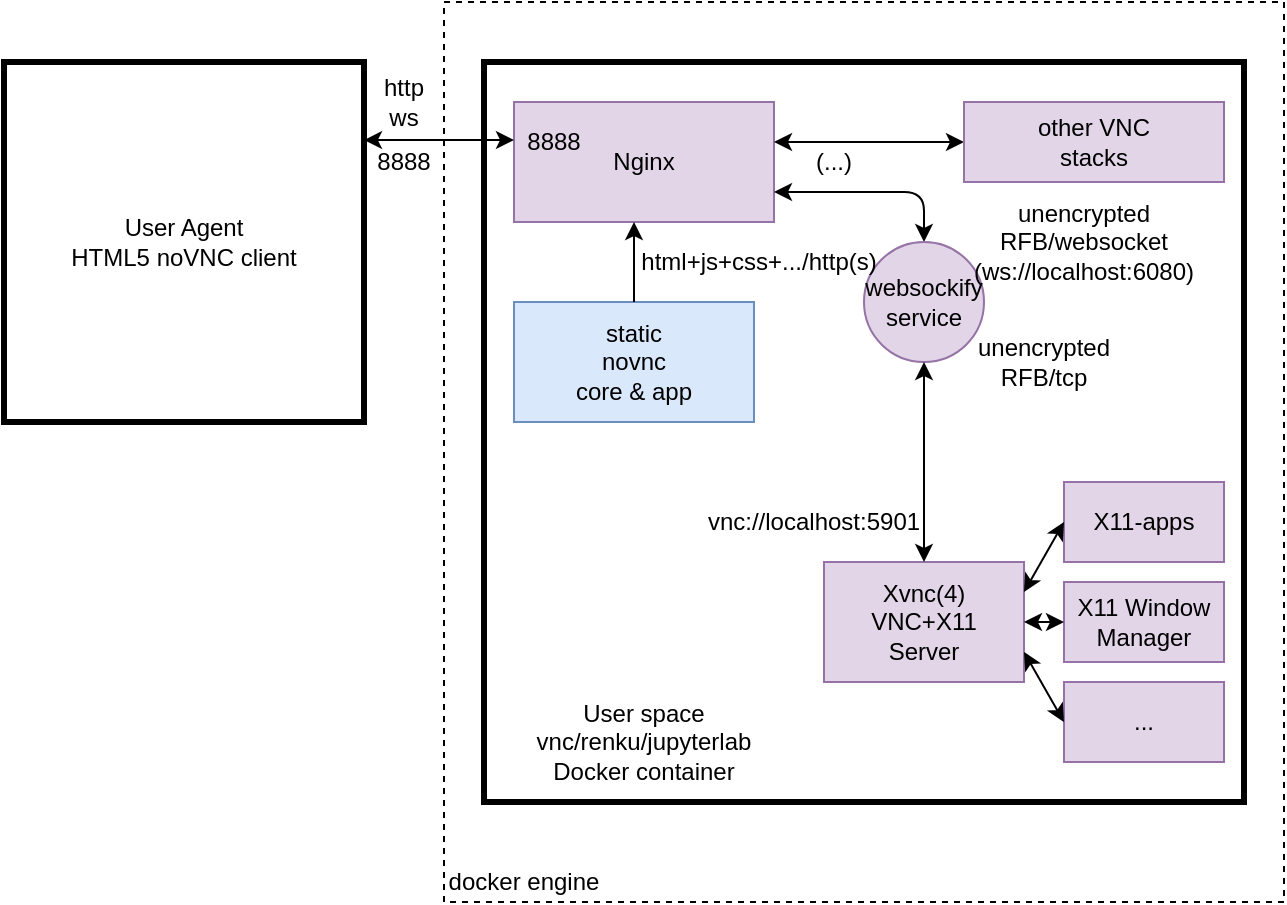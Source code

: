 <?xml version="1.0"?>
<mxfile version="13.9.9" type="device">
  <diagram id="oRsjdCRwozJ9lEBOTv6X" name="Page-1"><mxGraphModel dx="1106" dy="1003" grid="1" gridSize="10" guides="1" tooltips="1" connect="1" arrows="1" fold="1" page="1" pageScale="1" pageWidth="827" pageHeight="1169" math="0" shadow="0"><root><mxCell id="0"/><mxCell id="1" parent="0"/><mxCell id="84cEDR2ep9NVqmo1QC96-34" value="" style="rounded=0;whiteSpace=wrap;html=1;strokeWidth=1;dashed=1;perimeterSpacing=0;" vertex="1" parent="1"><mxGeometry x="390" y="90" width="420" height="450" as="geometry"/></mxCell><mxCell id="84cEDR2ep9NVqmo1QC96-1" value="" style="whiteSpace=wrap;html=1;strokeWidth=3;" vertex="1" parent="1"><mxGeometry x="410" y="120" width="380" height="370" as="geometry"/></mxCell><mxCell id="84cEDR2ep9NVqmo1QC96-2" value="Xvnc(4)&lt;br&gt;VNC+X11&lt;br&gt;Server" style="rounded=0;whiteSpace=wrap;html=1;fillColor=#e1d5e7;strokeColor=#9673a6;" vertex="1" parent="1"><mxGeometry x="580" y="370" width="100" height="60" as="geometry"/></mxCell><mxCell id="84cEDR2ep9NVqmo1QC96-3" value="X11-apps" style="whiteSpace=wrap;html=1;imageAspect=0;resizeWidth=0;fillColor=#e1d5e7;strokeColor=#9673a6;" vertex="1" parent="1"><mxGeometry x="700" y="330" width="80" height="40" as="geometry"/></mxCell><mxCell id="84cEDR2ep9NVqmo1QC96-4" value="X11 Window&lt;br&gt;Manager" style="whiteSpace=wrap;html=1;fillColor=#e1d5e7;strokeColor=#9673a6;" vertex="1" parent="1"><mxGeometry x="700" y="380" width="80" height="40" as="geometry"/></mxCell><mxCell id="84cEDR2ep9NVqmo1QC96-5" value="" style="endArrow=classic;startArrow=classic;html=1;entryX=0;entryY=0.5;entryDx=0;entryDy=0;exitX=1;exitY=0.25;exitDx=0;exitDy=0;" edge="1" parent="1" source="84cEDR2ep9NVqmo1QC96-2" target="84cEDR2ep9NVqmo1QC96-3"><mxGeometry width="50" height="50" relative="1" as="geometry"><mxPoint x="340" y="530" as="sourcePoint"/><mxPoint x="390" y="480" as="targetPoint"/></mxGeometry></mxCell><mxCell id="84cEDR2ep9NVqmo1QC96-6" value="" style="endArrow=classic;startArrow=classic;html=1;entryX=0;entryY=0.5;entryDx=0;entryDy=0;exitX=1;exitY=0.5;exitDx=0;exitDy=0;" edge="1" parent="1" source="84cEDR2ep9NVqmo1QC96-2" target="84cEDR2ep9NVqmo1QC96-4"><mxGeometry width="50" height="50" relative="1" as="geometry"><mxPoint x="340" y="530" as="sourcePoint"/><mxPoint x="390" y="480" as="targetPoint"/></mxGeometry></mxCell><mxCell id="84cEDR2ep9NVqmo1QC96-7" value="User Agent&lt;br&gt;HTML5 noVNC client" style="whiteSpace=wrap;html=1;aspect=fixed;strokeWidth=3;" vertex="1" parent="1"><mxGeometry x="170" y="120" width="180" height="180" as="geometry"/></mxCell><mxCell id="84cEDR2ep9NVqmo1QC96-13" value="Nginx" style="rounded=0;whiteSpace=wrap;html=1;fillColor=#e1d5e7;strokeColor=#9673a6;" vertex="1" parent="1"><mxGeometry x="425" y="140" width="130" height="60" as="geometry"/></mxCell><mxCell id="84cEDR2ep9NVqmo1QC96-14" value="static&lt;br&gt;novnc&lt;br&gt;core &amp;amp; app" style="rounded=0;whiteSpace=wrap;html=1;fillColor=#dae8fc;strokeColor=#6c8ebf;" vertex="1" parent="1"><mxGeometry x="425" y="240" width="120" height="60" as="geometry"/></mxCell><mxCell id="84cEDR2ep9NVqmo1QC96-15" value="" style="endArrow=classic;startArrow=classic;html=1;exitX=0.5;exitY=0;exitDx=0;exitDy=0;entryX=1;entryY=0.75;entryDx=0;entryDy=0;" edge="1" parent="1" source="84cEDR2ep9NVqmo1QC96-16" target="84cEDR2ep9NVqmo1QC96-13"><mxGeometry width="50" height="50" relative="1" as="geometry"><mxPoint x="370" y="440" as="sourcePoint"/><mxPoint x="555" y="160" as="targetPoint"/><Array as="points"><mxPoint x="630" y="185"/></Array></mxGeometry></mxCell><mxCell id="84cEDR2ep9NVqmo1QC96-16" value="websockify&lt;br&gt;service" style="ellipse;whiteSpace=wrap;html=1;aspect=fixed;fillColor=#e1d5e7;strokeColor=#9673a6;" vertex="1" parent="1"><mxGeometry x="600" y="210" width="60" height="60" as="geometry"/></mxCell><mxCell id="84cEDR2ep9NVqmo1QC96-17" value="unencrypted&lt;br&gt;RFB/websocket (ws://localhost:6080)" style="text;html=1;strokeColor=none;fillColor=none;align=center;verticalAlign=middle;whiteSpace=wrap;rounded=0;" vertex="1" parent="1"><mxGeometry x="660" y="200" width="100" height="20" as="geometry"/></mxCell><mxCell id="84cEDR2ep9NVqmo1QC96-18" value="unencrypted RFB/tcp" style="text;html=1;strokeColor=none;fillColor=none;align=center;verticalAlign=middle;whiteSpace=wrap;rounded=0;" vertex="1" parent="1"><mxGeometry x="670" y="260" width="40" height="20" as="geometry"/></mxCell><mxCell id="84cEDR2ep9NVqmo1QC96-19" value="" style="endArrow=classic;startArrow=none;html=1;exitX=0.5;exitY=0;exitDx=0;exitDy=0;endFill=1;startFill=0;" edge="1" parent="1" source="84cEDR2ep9NVqmo1QC96-14"><mxGeometry width="50" height="50" relative="1" as="geometry"><mxPoint x="600" y="230" as="sourcePoint"/><mxPoint x="485" y="200" as="targetPoint"/></mxGeometry></mxCell><mxCell id="84cEDR2ep9NVqmo1QC96-21" value="" style="endArrow=classic;startArrow=classic;html=1;entryX=0.5;entryY=1;entryDx=0;entryDy=0;exitX=0.5;exitY=0;exitDx=0;exitDy=0;" edge="1" parent="1" source="84cEDR2ep9NVqmo1QC96-2" target="84cEDR2ep9NVqmo1QC96-16"><mxGeometry width="50" height="50" relative="1" as="geometry"><mxPoint x="630" y="290" as="sourcePoint"/><mxPoint x="400" y="200" as="targetPoint"/></mxGeometry></mxCell><mxCell id="84cEDR2ep9NVqmo1QC96-22" value="html+js+css+.../http(s)" style="text;html=1;strokeColor=none;fillColor=none;align=center;verticalAlign=middle;whiteSpace=wrap;rounded=0;" vertex="1" parent="1"><mxGeometry x="490" y="210" width="115" height="20" as="geometry"/></mxCell><mxCell id="84cEDR2ep9NVqmo1QC96-23" value="" style="endArrow=classic;startArrow=classic;html=1;exitX=1;exitY=0.217;exitDx=0;exitDy=0;exitPerimeter=0;" edge="1" parent="1" source="84cEDR2ep9NVqmo1QC96-7"><mxGeometry width="50" height="50" relative="1" as="geometry"><mxPoint x="310" y="250" as="sourcePoint"/><mxPoint x="425" y="159" as="targetPoint"/></mxGeometry></mxCell><mxCell id="84cEDR2ep9NVqmo1QC96-28" value="..." style="whiteSpace=wrap;html=1;fillColor=#e1d5e7;strokeColor=#9673a6;" vertex="1" parent="1"><mxGeometry x="700" y="430" width="80" height="40" as="geometry"/></mxCell><mxCell id="84cEDR2ep9NVqmo1QC96-29" value="" style="endArrow=classic;startArrow=classic;html=1;entryX=0;entryY=0.5;entryDx=0;entryDy=0;exitX=1;exitY=0.75;exitDx=0;exitDy=0;" edge="1" parent="1" source="84cEDR2ep9NVqmo1QC96-2" target="84cEDR2ep9NVqmo1QC96-28"><mxGeometry width="50" height="50" relative="1" as="geometry"><mxPoint x="690" y="395" as="sourcePoint"/><mxPoint x="710" y="360" as="targetPoint"/></mxGeometry></mxCell><mxCell id="84cEDR2ep9NVqmo1QC96-30" value="http&lt;br&gt;ws" style="text;html=1;strokeColor=none;fillColor=none;align=center;verticalAlign=middle;whiteSpace=wrap;rounded=0;" vertex="1" parent="1"><mxGeometry x="350" y="130" width="40" height="20" as="geometry"/></mxCell><mxCell id="84cEDR2ep9NVqmo1QC96-32" value="User space&lt;br&gt;vnc/renku/jupyterlab Docker container" style="text;html=1;strokeColor=none;fillColor=none;align=center;verticalAlign=middle;whiteSpace=wrap;rounded=0;" vertex="1" parent="1"><mxGeometry x="430" y="450" width="120" height="20" as="geometry"/></mxCell><mxCell id="84cEDR2ep9NVqmo1QC96-35" value="docker engine" style="text;html=1;strokeColor=none;fillColor=none;align=center;verticalAlign=middle;whiteSpace=wrap;rounded=0;" vertex="1" parent="1"><mxGeometry x="370" y="520" width="120" height="20" as="geometry"/></mxCell><mxCell id="84cEDR2ep9NVqmo1QC96-39" value="" style="endArrow=classic;startArrow=classic;html=1;" edge="1" parent="1" target="84cEDR2ep9NVqmo1QC96-41"><mxGeometry width="50" height="50" relative="1" as="geometry"><mxPoint x="555" y="160" as="sourcePoint"/><mxPoint x="605" y="110" as="targetPoint"/></mxGeometry></mxCell><mxCell id="84cEDR2ep9NVqmo1QC96-41" value="other VNC&lt;br&gt;stacks" style="whiteSpace=wrap;html=1;imageAspect=0;resizeWidth=0;fillColor=#e1d5e7;strokeColor=#9673a6;" vertex="1" parent="1"><mxGeometry x="650" y="140" width="130" height="40" as="geometry"/></mxCell><mxCell id="84cEDR2ep9NVqmo1QC96-42" value="(...)" style="text;html=1;strokeColor=none;fillColor=none;align=center;verticalAlign=middle;whiteSpace=wrap;rounded=0;dashed=1;" vertex="1" parent="1"><mxGeometry x="565" y="160" width="40" height="20" as="geometry"/></mxCell><mxCell id="84cEDR2ep9NVqmo1QC96-44" value="8888" style="text;html=1;strokeColor=none;fillColor=none;align=center;verticalAlign=middle;whiteSpace=wrap;rounded=0;dashed=1;" vertex="1" parent="1"><mxGeometry x="350" y="160" width="40" height="20" as="geometry"/></mxCell><mxCell id="84cEDR2ep9NVqmo1QC96-45" value="8888" style="text;html=1;strokeColor=none;fillColor=none;align=center;verticalAlign=middle;whiteSpace=wrap;rounded=0;dashed=1;" vertex="1" parent="1"><mxGeometry x="425" y="150" width="40" height="20" as="geometry"/></mxCell><mxCell id="84cEDR2ep9NVqmo1QC96-46" value="vnc://localhost:5901" style="text;html=1;strokeColor=none;fillColor=none;align=center;verticalAlign=middle;whiteSpace=wrap;rounded=0;dashed=1;" vertex="1" parent="1"><mxGeometry x="555" y="340" width="40" height="20" as="geometry"/></mxCell></root></mxGraphModel></diagram>
</mxfile>
